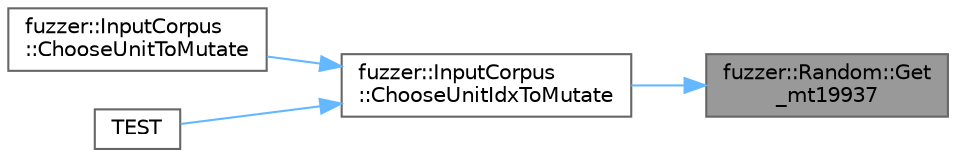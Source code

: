 digraph "fuzzer::Random::Get_mt19937"
{
 // LATEX_PDF_SIZE
  bgcolor="transparent";
  edge [fontname=Helvetica,fontsize=10,labelfontname=Helvetica,labelfontsize=10];
  node [fontname=Helvetica,fontsize=10,shape=box,height=0.2,width=0.4];
  rankdir="RL";
  Node1 [id="Node000001",label="fuzzer::Random::Get\l_mt19937",height=0.2,width=0.4,color="gray40", fillcolor="grey60", style="filled", fontcolor="black",tooltip=" "];
  Node1 -> Node2 [id="edge1_Node000001_Node000002",dir="back",color="steelblue1",style="solid",tooltip=" "];
  Node2 [id="Node000002",label="fuzzer::InputCorpus\l::ChooseUnitIdxToMutate",height=0.2,width=0.4,color="grey40", fillcolor="white", style="filled",URL="$classfuzzer_1_1_input_corpus.html#ae38fd42e90a48c5c94f5575bd68b3f5e",tooltip=" "];
  Node2 -> Node3 [id="edge2_Node000002_Node000003",dir="back",color="steelblue1",style="solid",tooltip=" "];
  Node3 [id="Node000003",label="fuzzer::InputCorpus\l::ChooseUnitToMutate",height=0.2,width=0.4,color="grey40", fillcolor="white", style="filled",URL="$classfuzzer_1_1_input_corpus.html#a57f2871e2fe6f0465cc94ca2f5041fe0",tooltip=" "];
  Node2 -> Node4 [id="edge3_Node000002_Node000004",dir="back",color="steelblue1",style="solid",tooltip=" "];
  Node4 [id="Node000004",label="TEST",height=0.2,width=0.4,color="grey40", fillcolor="white", style="filled",URL="$_fuzzer_unittest_8cpp.html#aad9e8923a41140151cf52209bd2b76b4",tooltip=" "];
}
